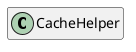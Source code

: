 @startuml
set namespaceSeparator \\
hide members
hide << alias >> circle

class CacheHelper
@enduml

